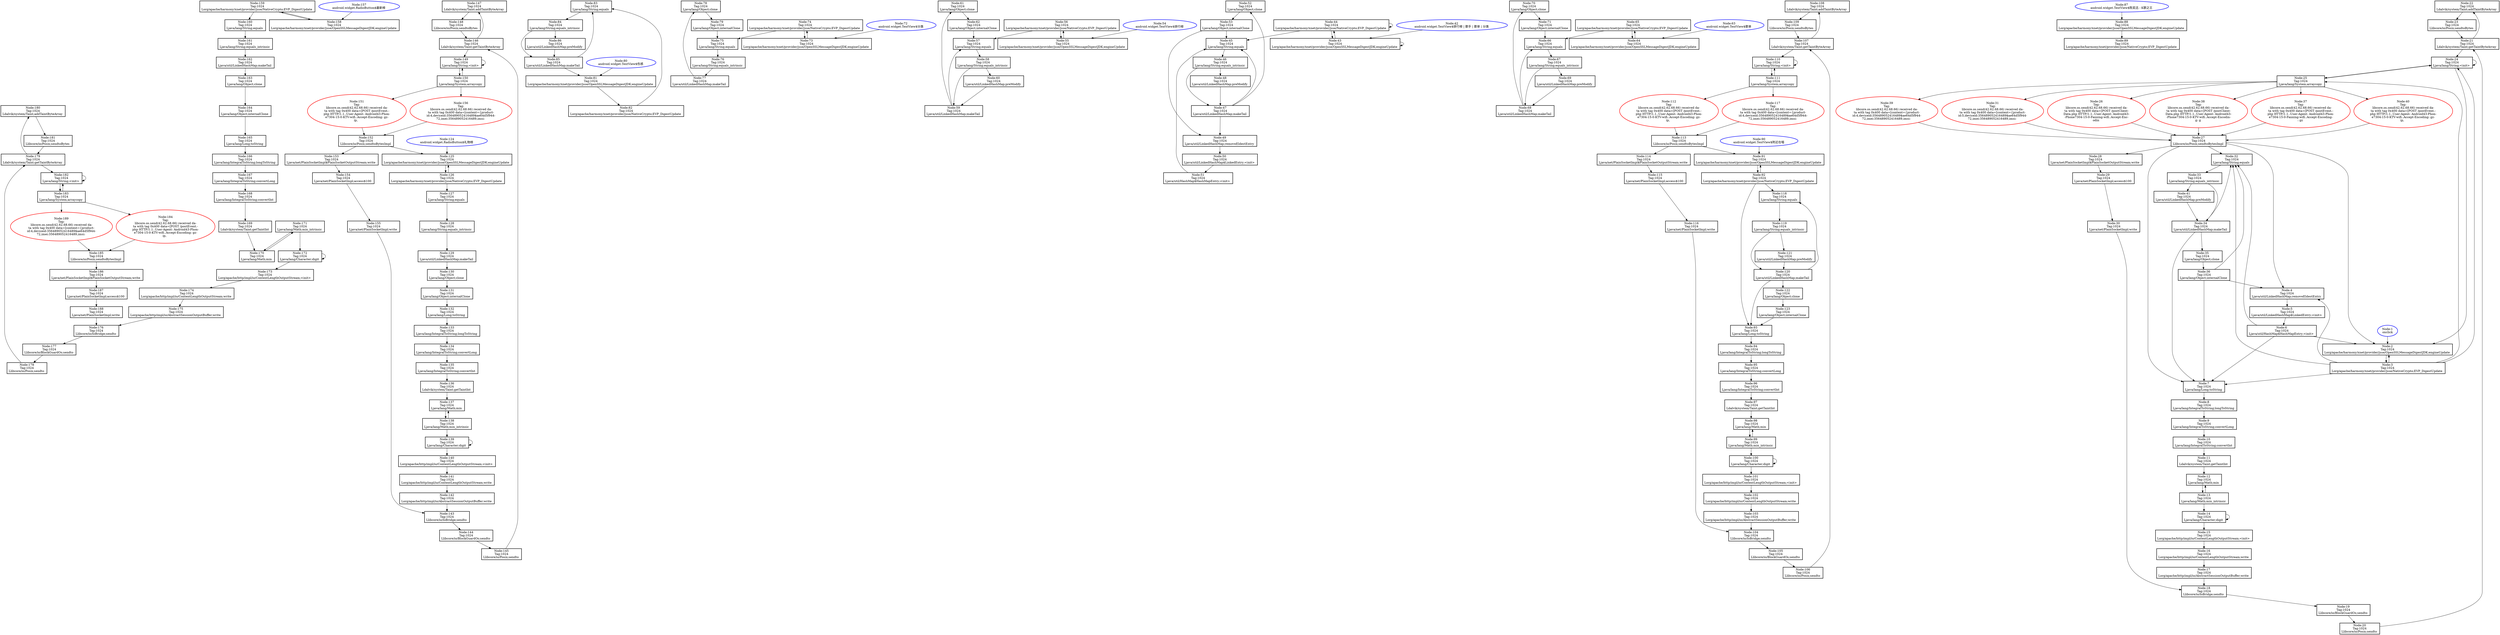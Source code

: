 digraph G {
N180 [shape=box,color=black,style=bold,label="Node:180\nTag:1024\nLdalvik/system/Taint;addTaintByteArray "];
N179 [shape=box,color=black,style=bold,label="Node:179\nTag:1024\nLdalvik/system/Taint;getTaintByteArray "];
N169 [shape=box,color=black,style=bold,label="Node:169\nTag:1024\nLdalvik/system/Taint;getTaintInt "];
N172 [shape=box,color=black,style=bold,label="Node:172\nTag:1024\nLjava/lang/Character;digit "];
N168 [shape=box,color=black,style=bold,label="Node:168\nTag:1024\nLjava/lang/IntegralToString;convertInt "];
N167 [shape=box,color=black,style=bold,label="Node:167\nTag:1024\nLjava/lang/IntegralToString;convertLong "];
N166 [shape=box,color=black,style=bold,label="Node:166\nTag:1024\nLjava/lang/IntegralToString;longToString "];
N165 [shape=box,color=black,style=bold,label="Node:165\nTag:1024\nLjava/lang/Long;toString "];
N170 [shape=box,color=black,style=bold,label="Node:170\nTag:1024\nLjava/lang/Math;min "];
N171 [shape=box,color=black,style=bold,label="Node:171\nTag:1024\nLjava/lang/Math;min_intrinsic "];
N163 [shape=box,color=black,style=bold,label="Node:163\nTag:1024\nLjava/lang/Object;clone "];
N164 [shape=box,color=black,style=bold,label="Node:164\nTag:1024\nLjava/lang/Object;internalClone "];
N182 [shape=box,color=black,style=bold,label="Node:182\nTag:1024\nLjava/lang/String;<init> "];
N160 [shape=box,color=black,style=bold,label="Node:160\nTag:1024\nLjava/lang/String;equals "];
N161 [shape=box,color=black,style=bold,label="Node:161\nTag:1024\nLjava/lang/String;equals_intrinsic "];
N183 [shape=box,color=black,style=bold,label="Node:183\nTag:1024\nLjava/lang/System;arraycopy "];
N186 [shape=box,color=black,style=bold,label="Node:186\nTag:1024\nLjava/net/PlainSocketImpl$PlainSocketOutputStream;write "];
N187 [shape=box,color=black,style=bold,label="Node:187\nTag:1024\nLjava/net/PlainSocketImpl;access$100 "];
N188 [shape=box,color=black,style=bold,label="Node:188\nTag:1024\nLjava/net/PlainSocketImpl;write "];
N162 [shape=box,color=black,style=bold,label="Node:162\nTag:1024\nLjava/util/LinkedHashMap;makeTail "];
N177 [shape=box,color=black,style=bold,label="Node:177\nTag:1024\nLlibcore/io/BlockGuardOs;sendto "];
N176 [shape=box,color=black,style=bold,label="Node:176\nTag:1024\nLlibcore/io/IoBridge;sendto "];
N178 [shape=box,color=black,style=bold,label="Node:178\nTag:1024\nLlibcore/io/Posix;sendto "];
N181 [shape=box,color=black,style=bold,label="Node:181\nTag:1024\nLlibcore/io/Posix;sendtoBytes "];
N185 [shape=box,color=black,style=bold,label="Node:185\nTag:1024\nLlibcore/io/Posix;sendtoBytesImpl "];
N159 [shape=box,color=black,style=bold,label="Node:159\nTag:1024\nLorg/apache/harmony/xnet/provider/jsse/NativeCrypto;EVP_DigestUpdate "];
N158 [shape=box,color=black,style=bold,label="Node:158\nTag:1024\nLorg/apache/harmony/xnet/provider/jsse/OpenSSLMessageDigestJDK;engineUpdate "];
N175 [shape=box,color=black,style=bold,label="Node:175\nTag:1024\nLorg/apache/http/impl/io/AbstractSessionOutputBuffer;write "];
N173 [shape=box,color=black,style=bold,label="Node:173\nTag:1024\nLorg/apache/http/impl/io/ContentLengthOutputStream;<init> "];
N174 [shape=box,color=black,style=bold,label="Node:174\nTag:1024\nLorg/apache/http/impl/io/ContentLengthOutputStream;write "];
N157 [shape=ellipse,color=blue,style=bold,label="Node:157\nandroid.widget.RadioButton$最新榜 "];
N184 [shape=ellipse,color=red,style=bold,label="Node:184\nTag:\nlibcore.os.send(42.62.68.66) received da-\nta with tag 0x400 data=[POST /postEvent.-\nphp HTTP/1.1..User-Agent: Android43-Phon-\ne7304-15-0-KTV-wifi..Accept-Encoding: gz-\nip,  "];
N189 [shape=ellipse,color=red,style=bold,label="Node:189\nTag:\nlibcore.os.send(42.62.68.66) received da-\nta with tag 0x400 data=[content={product-\nid:4,deviceid:356489052416489$ae64d5f944-\n72,imei:356489052416489,imsi: "];
N147 [shape=box,color=black,style=bold,label="Node:147\nTag:1024\nLdalvik/system/Taint;addTaintByteArray "];
N146 [shape=box,color=black,style=bold,label="Node:146\nTag:1024\nLdalvik/system/Taint;getTaintByteArray "];
N136 [shape=box,color=black,style=bold,label="Node:136\nTag:1024\nLdalvik/system/Taint;getTaintInt "];
N139 [shape=box,color=black,style=bold,label="Node:139\nTag:1024\nLjava/lang/Character;digit "];
N135 [shape=box,color=black,style=bold,label="Node:135\nTag:1024\nLjava/lang/IntegralToString;convertInt "];
N134 [shape=box,color=black,style=bold,label="Node:134\nTag:1024\nLjava/lang/IntegralToString;convertLong "];
N133 [shape=box,color=black,style=bold,label="Node:133\nTag:1024\nLjava/lang/IntegralToString;longToString "];
N132 [shape=box,color=black,style=bold,label="Node:132\nTag:1024\nLjava/lang/Long;toString "];
N137 [shape=box,color=black,style=bold,label="Node:137\nTag:1024\nLjava/lang/Math;min "];
N138 [shape=box,color=black,style=bold,label="Node:138\nTag:1024\nLjava/lang/Math;min_intrinsic "];
N130 [shape=box,color=black,style=bold,label="Node:130\nTag:1024\nLjava/lang/Object;clone "];
N131 [shape=box,color=black,style=bold,label="Node:131\nTag:1024\nLjava/lang/Object;internalClone "];
N149 [shape=box,color=black,style=bold,label="Node:149\nTag:1024\nLjava/lang/String;<init> "];
N127 [shape=box,color=black,style=bold,label="Node:127\nTag:1024\nLjava/lang/String;equals "];
N128 [shape=box,color=black,style=bold,label="Node:128\nTag:1024\nLjava/lang/String;equals_intrinsic "];
N150 [shape=box,color=black,style=bold,label="Node:150\nTag:1024\nLjava/lang/System;arraycopy "];
N153 [shape=box,color=black,style=bold,label="Node:153\nTag:1024\nLjava/net/PlainSocketImpl$PlainSocketOutputStream;write "];
N154 [shape=box,color=black,style=bold,label="Node:154\nTag:1024\nLjava/net/PlainSocketImpl;access$100 "];
N155 [shape=box,color=black,style=bold,label="Node:155\nTag:1024\nLjava/net/PlainSocketImpl;write "];
N129 [shape=box,color=black,style=bold,label="Node:129\nTag:1024\nLjava/util/LinkedHashMap;makeTail "];
N144 [shape=box,color=black,style=bold,label="Node:144\nTag:1024\nLlibcore/io/BlockGuardOs;sendto "];
N143 [shape=box,color=black,style=bold,label="Node:143\nTag:1024\nLlibcore/io/IoBridge;sendto "];
N145 [shape=box,color=black,style=bold,label="Node:145\nTag:1024\nLlibcore/io/Posix;sendto "];
N148 [shape=box,color=black,style=bold,label="Node:148\nTag:1024\nLlibcore/io/Posix;sendtoBytes "];
N152 [shape=box,color=black,style=bold,label="Node:152\nTag:1024\nLlibcore/io/Posix;sendtoBytesImpl "];
N126 [shape=box,color=black,style=bold,label="Node:126\nTag:1024\nLorg/apache/harmony/xnet/provider/jsse/NativeCrypto;EVP_DigestUpdate "];
N125 [shape=box,color=black,style=bold,label="Node:125\nTag:1024\nLorg/apache/harmony/xnet/provider/jsse/OpenSSLMessageDigestJDK;engineUpdate "];
N142 [shape=box,color=black,style=bold,label="Node:142\nTag:1024\nLorg/apache/http/impl/io/AbstractSessionOutputBuffer;write "];
N140 [shape=box,color=black,style=bold,label="Node:140\nTag:1024\nLorg/apache/http/impl/io/ContentLengthOutputStream;<init> "];
N141 [shape=box,color=black,style=bold,label="Node:141\nTag:1024\nLorg/apache/http/impl/io/ContentLengthOutputStream;write "];
N124 [shape=ellipse,color=blue,style=bold,label="Node:124\nandroid.widget.RadioButton$礼物榜 "];
N151 [shape=ellipse,color=red,style=bold,label="Node:151\nTag:\nlibcore.os.send(42.62.68.66) received da-\nta with tag 0x400 data=[POST /postEvent.-\nphp HTTP/1.1..User-Agent: Android43-Phon-\ne7304-15-0-KTV-wifi..Accept-Encoding: gz-\nip,  "];
N156 [shape=ellipse,color=red,style=bold,label="Node:156\nTag:\nlibcore.os.send(42.62.68.66) received da-\nta with tag 0x400 data=[content={product-\nid:4,deviceid:356489052416489$ae64d5f944-\n72,imei:356489052416489,imsi: "];
N83 [shape=box,color=black,style=bold,label="Node:83\nTag:1024\nLjava/lang/String;equals "];
N84 [shape=box,color=black,style=bold,label="Node:84\nTag:1024\nLjava/lang/String;equals_intrinsic "];
N85 [shape=box,color=black,style=bold,label="Node:85\nTag:1024\nLjava/util/LinkedHashMap;makeTail "];
N86 [shape=box,color=black,style=bold,label="Node:86\nTag:1024\nLjava/util/LinkedHashMap;preModify "];
N82 [shape=box,color=black,style=bold,label="Node:82\nTag:1024\nLorg/apache/harmony/xnet/provider/jsse/NativeCrypto;EVP_DigestUpdate "];
N81 [shape=box,color=black,style=bold,label="Node:81\nTag:1024\nLorg/apache/harmony/xnet/provider/jsse/OpenSSLMessageDigestJDK;engineUpdate "];
N80 [shape=ellipse,color=blue,style=bold,label="Node:80\nandroid.widget.TextView$伤感 "];
N78 [shape=box,color=black,style=bold,label="Node:78\nTag:1024\nLjava/lang/Object;clone "];
N79 [shape=box,color=black,style=bold,label="Node:79\nTag:1024\nLjava/lang/Object;internalClone "];
N75 [shape=box,color=black,style=bold,label="Node:75\nTag:1024\nLjava/lang/String;equals "];
N76 [shape=box,color=black,style=bold,label="Node:76\nTag:1024\nLjava/lang/String;equals_intrinsic "];
N77 [shape=box,color=black,style=bold,label="Node:77\nTag:1024\nLjava/util/LinkedHashMap;makeTail "];
N74 [shape=box,color=black,style=bold,label="Node:74\nTag:1024\nLorg/apache/harmony/xnet/provider/jsse/NativeCrypto;EVP_DigestUpdate "];
N73 [shape=box,color=black,style=bold,label="Node:73\nTag:1024\nLorg/apache/harmony/xnet/provider/jsse/OpenSSLMessageDigestJDK;engineUpdate "];
N72 [shape=ellipse,color=blue,style=bold,label="Node:72\nandroid.widget.TextView$分类 "];
N61 [shape=box,color=black,style=bold,label="Node:61\nTag:1024\nLjava/lang/Object;clone "];
N62 [shape=box,color=black,style=bold,label="Node:62\nTag:1024\nLjava/lang/Object;internalClone "];
N57 [shape=box,color=black,style=bold,label="Node:57\nTag:1024\nLjava/lang/String;equals "];
N58 [shape=box,color=black,style=bold,label="Node:58\nTag:1024\nLjava/lang/String;equals_intrinsic "];
N59 [shape=box,color=black,style=bold,label="Node:59\nTag:1024\nLjava/util/LinkedHashMap;makeTail "];
N60 [shape=box,color=black,style=bold,label="Node:60\nTag:1024\nLjava/util/LinkedHashMap;preModify "];
N56 [shape=box,color=black,style=bold,label="Node:56\nTag:1024\nLorg/apache/harmony/xnet/provider/jsse/NativeCrypto;EVP_DigestUpdate "];
N55 [shape=box,color=black,style=bold,label="Node:55\nTag:1024\nLorg/apache/harmony/xnet/provider/jsse/OpenSSLMessageDigestJDK;engineUpdate "];
N54 [shape=ellipse,color=blue,style=bold,label="Node:54\nandroid.widget.TextView$排行榜 "];
N52 [shape=box,color=black,style=bold,label="Node:52\nTag:1024\nLjava/lang/Object;clone "];
N53 [shape=box,color=black,style=bold,label="Node:53\nTag:1024\nLjava/lang/Object;internalClone "];
N45 [shape=box,color=black,style=bold,label="Node:45\nTag:1024\nLjava/lang/String;equals "];
N46 [shape=box,color=black,style=bold,label="Node:46\nTag:1024\nLjava/lang/String;equals_intrinsic "];
N51 [shape=box,color=black,style=bold,label="Node:51\nTag:1024\nLjava/util/HashMap$HashMapEntry;<init> "];
N50 [shape=box,color=black,style=bold,label="Node:50\nTag:1024\nLjava/util/LinkedHashMap$LinkedEntry;<init> "];
N47 [shape=box,color=black,style=bold,label="Node:47\nTag:1024\nLjava/util/LinkedHashMap;makeTail "];
N48 [shape=box,color=black,style=bold,label="Node:48\nTag:1024\nLjava/util/LinkedHashMap;preModify "];
N49 [shape=box,color=black,style=bold,label="Node:49\nTag:1024\nLjava/util/LinkedHashMap;removeEldestEntry "];
N44 [shape=box,color=black,style=bold,label="Node:44\nTag:1024\nLorg/apache/harmony/xnet/provider/jsse/NativeCrypto;EVP_DigestUpdate "];
N43 [shape=box,color=black,style=bold,label="Node:43\nTag:1024\nLorg/apache/harmony/xnet/provider/jsse/OpenSSLMessageDigestJDK;engineUpdate "];
N42 [shape=ellipse,color=blue,style=bold,label="Node:42\nandroid.widget.TextView$排行榜 | 歌手 | 歌单 | 分类 "];
N70 [shape=box,color=black,style=bold,label="Node:70\nTag:1024\nLjava/lang/Object;clone "];
N71 [shape=box,color=black,style=bold,label="Node:71\nTag:1024\nLjava/lang/Object;internalClone "];
N66 [shape=box,color=black,style=bold,label="Node:66\nTag:1024\nLjava/lang/String;equals "];
N67 [shape=box,color=black,style=bold,label="Node:67\nTag:1024\nLjava/lang/String;equals_intrinsic "];
N68 [shape=box,color=black,style=bold,label="Node:68\nTag:1024\nLjava/util/LinkedHashMap;makeTail "];
N69 [shape=box,color=black,style=bold,label="Node:69\nTag:1024\nLjava/util/LinkedHashMap;preModify "];
N65 [shape=box,color=black,style=bold,label="Node:65\nTag:1024\nLorg/apache/harmony/xnet/provider/jsse/NativeCrypto;EVP_DigestUpdate "];
N64 [shape=box,color=black,style=bold,label="Node:64\nTag:1024\nLorg/apache/harmony/xnet/provider/jsse/OpenSSLMessageDigestJDK;engineUpdate "];
N63 [shape=ellipse,color=blue,style=bold,label="Node:63\nandroid.widget.TextView$歌单 "];
N108 [shape=box,color=black,style=bold,label="Node:108\nTag:1024\nLdalvik/system/Taint;addTaintByteArray "];
N107 [shape=box,color=black,style=bold,label="Node:107\nTag:1024\nLdalvik/system/Taint;getTaintByteArray "];
N97 [shape=box,color=black,style=bold,label="Node:97\nTag:1024\nLdalvik/system/Taint;getTaintInt "];
N100 [shape=box,color=black,style=bold,label="Node:100\nTag:1024\nLjava/lang/Character;digit "];
N96 [shape=box,color=black,style=bold,label="Node:96\nTag:1024\nLjava/lang/IntegralToString;convertInt "];
N95 [shape=box,color=black,style=bold,label="Node:95\nTag:1024\nLjava/lang/IntegralToString;convertLong "];
N94 [shape=box,color=black,style=bold,label="Node:94\nTag:1024\nLjava/lang/IntegralToString;longToString "];
N93 [shape=box,color=black,style=bold,label="Node:93\nTag:1024\nLjava/lang/Long;toString "];
N98 [shape=box,color=black,style=bold,label="Node:98\nTag:1024\nLjava/lang/Math;min "];
N99 [shape=box,color=black,style=bold,label="Node:99\nTag:1024\nLjava/lang/Math;min_intrinsic "];
N122 [shape=box,color=black,style=bold,label="Node:122\nTag:1024\nLjava/lang/Object;clone "];
N123 [shape=box,color=black,style=bold,label="Node:123\nTag:1024\nLjava/lang/Object;internalClone "];
N110 [shape=box,color=black,style=bold,label="Node:110\nTag:1024\nLjava/lang/String;<init> "];
N118 [shape=box,color=black,style=bold,label="Node:118\nTag:1024\nLjava/lang/String;equals "];
N119 [shape=box,color=black,style=bold,label="Node:119\nTag:1024\nLjava/lang/String;equals_intrinsic "];
N111 [shape=box,color=black,style=bold,label="Node:111\nTag:1024\nLjava/lang/System;arraycopy "];
N114 [shape=box,color=black,style=bold,label="Node:114\nTag:1024\nLjava/net/PlainSocketImpl$PlainSocketOutputStream;write "];
N115 [shape=box,color=black,style=bold,label="Node:115\nTag:1024\nLjava/net/PlainSocketImpl;access$100 "];
N116 [shape=box,color=black,style=bold,label="Node:116\nTag:1024\nLjava/net/PlainSocketImpl;write "];
N120 [shape=box,color=black,style=bold,label="Node:120\nTag:1024\nLjava/util/LinkedHashMap;makeTail "];
N121 [shape=box,color=black,style=bold,label="Node:121\nTag:1024\nLjava/util/LinkedHashMap;preModify "];
N105 [shape=box,color=black,style=bold,label="Node:105\nTag:1024\nLlibcore/io/BlockGuardOs;sendto "];
N104 [shape=box,color=black,style=bold,label="Node:104\nTag:1024\nLlibcore/io/IoBridge;sendto "];
N106 [shape=box,color=black,style=bold,label="Node:106\nTag:1024\nLlibcore/io/Posix;sendto "];
N109 [shape=box,color=black,style=bold,label="Node:109\nTag:1024\nLlibcore/io/Posix;sendtoBytes "];
N113 [shape=box,color=black,style=bold,label="Node:113\nTag:1024\nLlibcore/io/Posix;sendtoBytesImpl "];
N92 [shape=box,color=black,style=bold,label="Node:92\nTag:1024\nLorg/apache/harmony/xnet/provider/jsse/NativeCrypto;EVP_DigestUpdate "];
N91 [shape=box,color=black,style=bold,label="Node:91\nTag:1024\nLorg/apache/harmony/xnet/provider/jsse/OpenSSLMessageDigestJDK;engineUpdate "];
N103 [shape=box,color=black,style=bold,label="Node:103\nTag:1024\nLorg/apache/http/impl/io/AbstractSessionOutputBuffer;write "];
N101 [shape=box,color=black,style=bold,label="Node:101\nTag:1024\nLorg/apache/http/impl/io/ContentLengthOutputStream;<init> "];
N102 [shape=box,color=black,style=bold,label="Node:102\nTag:1024\nLorg/apache/http/impl/io/ContentLengthOutputStream;write "];
N90 [shape=ellipse,color=blue,style=bold,label="Node:90\nandroid.widget.TextView$附近在唱 "];
N112 [shape=ellipse,color=red,style=bold,label="Node:112\nTag:\nlibcore.os.send(42.62.68.66) received da-\nta with tag 0x400 data=[POST /postEvent.-\nphp HTTP/1.1..User-Agent: Android43-Phon-\ne7304-15-0-KTV-wifi..Accept-Encoding: gz-\nip,  "];
N117 [shape=ellipse,color=red,style=bold,label="Node:117\nTag:\nlibcore.os.send(42.62.68.66) received da-\nta with tag 0x400 data=[content={product-\nid:4,deviceid:356489052416489$ae64d5f944-\n72,imei:356489052416489,imsi: "];
N89 [shape=box,color=black,style=bold,label="Node:89\nTag:1024\nLorg/apache/harmony/xnet/provider/jsse/NativeCrypto;EVP_DigestUpdate "];
N88 [shape=box,color=black,style=bold,label="Node:88\nTag:1024\nLorg/apache/harmony/xnet/provider/jsse/OpenSSLMessageDigestJDK;engineUpdate "];
N87 [shape=ellipse,color=blue,style=bold,label="Node:87\nandroid.widget.TextView$陈奕迅 - K歌之王 "];
N22 [shape=box,color=black,style=bold,label="Node:22\nTag:1024\nLdalvik/system/Taint;addTaintByteArray "];
N21 [shape=box,color=black,style=bold,label="Node:21\nTag:1024\nLdalvik/system/Taint;getTaintByteArray "];
N11 [shape=box,color=black,style=bold,label="Node:11\nTag:1024\nLdalvik/system/Taint;getTaintInt "];
N14 [shape=box,color=black,style=bold,label="Node:14\nTag:1024\nLjava/lang/Character;digit "];
N10 [shape=box,color=black,style=bold,label="Node:10\nTag:1024\nLjava/lang/IntegralToString;convertInt "];
N9 [shape=box,color=black,style=bold,label="Node:9\nTag:1024\nLjava/lang/IntegralToString;convertLong "];
N8 [shape=box,color=black,style=bold,label="Node:8\nTag:1024\nLjava/lang/IntegralToString;longToString "];
N7 [shape=box,color=black,style=bold,label="Node:7\nTag:1024\nLjava/lang/Long;toString "];
N12 [shape=box,color=black,style=bold,label="Node:12\nTag:1024\nLjava/lang/Math;min "];
N13 [shape=box,color=black,style=bold,label="Node:13\nTag:1024\nLjava/lang/Math;min_intrinsic "];
N35 [shape=box,color=black,style=bold,label="Node:35\nTag:1024\nLjava/lang/Object;clone "];
N36 [shape=box,color=black,style=bold,label="Node:36\nTag:1024\nLjava/lang/Object;internalClone "];
N24 [shape=box,color=black,style=bold,label="Node:24\nTag:1024\nLjava/lang/String;<init> "];
N32 [shape=box,color=black,style=bold,label="Node:32\nTag:1024\nLjava/lang/String;equals "];
N33 [shape=box,color=black,style=bold,label="Node:33\nTag:1024\nLjava/lang/String;equals_intrinsic "];
N25 [shape=box,color=black,style=bold,label="Node:25\nTag:1024\nLjava/lang/System;arraycopy "];
N28 [shape=box,color=black,style=bold,label="Node:28\nTag:1024\nLjava/net/PlainSocketImpl$PlainSocketOutputStream;write "];
N29 [shape=box,color=black,style=bold,label="Node:29\nTag:1024\nLjava/net/PlainSocketImpl;access$100 "];
N30 [shape=box,color=black,style=bold,label="Node:30\nTag:1024\nLjava/net/PlainSocketImpl;write "];
N6 [shape=box,color=black,style=bold,label="Node:6\nTag:1024\nLjava/util/HashMap$HashMapEntry;<init> "];
N5 [shape=box,color=black,style=bold,label="Node:5\nTag:1024\nLjava/util/LinkedHashMap$LinkedEntry;<init> "];
N34 [shape=box,color=black,style=bold,label="Node:34\nTag:1024\nLjava/util/LinkedHashMap;makeTail "];
N41 [shape=box,color=black,style=bold,label="Node:41\nTag:1024\nLjava/util/LinkedHashMap;preModify "];
N4 [shape=box,color=black,style=bold,label="Node:4\nTag:1024\nLjava/util/LinkedHashMap;removeEldestEntry "];
N19 [shape=box,color=black,style=bold,label="Node:19\nTag:1024\nLlibcore/io/BlockGuardOs;sendto "];
N18 [shape=box,color=black,style=bold,label="Node:18\nTag:1024\nLlibcore/io/IoBridge;sendto "];
N20 [shape=box,color=black,style=bold,label="Node:20\nTag:1024\nLlibcore/io/Posix;sendto "];
N23 [shape=box,color=black,style=bold,label="Node:23\nTag:1024\nLlibcore/io/Posix;sendtoBytes "];
N27 [shape=box,color=black,style=bold,label="Node:27\nTag:1024\nLlibcore/io/Posix;sendtoBytesImpl "];
N3 [shape=box,color=black,style=bold,label="Node:3\nTag:1024\nLorg/apache/harmony/xnet/provider/jsse/NativeCrypto;EVP_DigestUpdate "];
N2 [shape=box,color=black,style=bold,label="Node:2\nTag:1024\nLorg/apache/harmony/xnet/provider/jsse/OpenSSLMessageDigestJDK;engineUpdate "];
N17 [shape=box,color=black,style=bold,label="Node:17\nTag:1024\nLorg/apache/http/impl/io/AbstractSessionOutputBuffer;write "];
N15 [shape=box,color=black,style=bold,label="Node:15\nTag:1024\nLorg/apache/http/impl/io/ContentLengthOutputStream;<init> "];
N16 [shape=box,color=black,style=bold,label="Node:16\nTag:1024\nLorg/apache/http/impl/io/ContentLengthOutputStream;write "];
N26 [shape=ellipse,color=red,style=bold,label="Node:26\nTag:\nlibcore.os.send(42.62.68.66) received da-\nta with tag 0x400 data=[POST /postClient-\nData.php HTTP/1.1..User-Agent: Android43-\n-Phone7304-15-0-Fanxing-wifi..Accept-Enc-\nodin "];
N38 [shape=ellipse,color=red,style=bold,label="Node:38\nTag:\nlibcore.os.send(42.62.68.66) received da-\nta with tag 0x400 data=[POST /postClient-\nData.php HTTP/1.1..User-Agent: Android43-\n-Phone7304-15-0-KTV-wifi..Accept-Encodin-\ng: g "];
N37 [shape=ellipse,color=red,style=bold,label="Node:37\nTag:\nlibcore.os.send(42.62.68.66) received da-\nta with tag 0x400 data=[POST /postEvent.-\nphp HTTP/1.1..User-Agent: Android43-Phon-\ne7304-15-0-Fanxing-wifi..Accept-Encoding-\n: gz "];
N40 [shape=ellipse,color=red,style=bold,label="Node:40\nTag:\nlibcore.os.send(42.62.68.66) received da-\nta with tag 0x400 data=[POST /postEvent.-\nphp HTTP/1.1..User-Agent: Android43-Phon-\ne7304-15-0-KTV-wifi..Accept-Encoding: gz-\nip,  "];
N39 [shape=ellipse,color=red,style=bold,label="Node:39\nTag:\nlibcore.os.send(42.62.68.66) received da-\nta with tag 0x400 data=[content={product-\nid:4,deviceid:356489052416489$ae64d5f944-\n72,imei:356489052416489,imsi: "];
N31 [shape=ellipse,color=red,style=bold,label="Node:31\nTag:\nlibcore.os.send(42.62.68.66) received da-\nta with tag 0x400 data=[content={product-\nid:5,deviceid:356489052416489$ae64d5f944-\n72,imei:356489052416489,imsi: "];
N1 [shape=ellipse,color=blue,style=bold,label="Node:1\nonclick"];
N180 -> N181;
N179 -> N180;
N179 -> N182;
N169 -> N170;
N172 -> N172;
N172 -> N173;
N168 -> N169;
N167 -> N168;
N166 -> N167;
N165 -> N166;
N170 -> N171;
N171 -> N172;
N171 -> N170;
N163 -> N164;
N164 -> N165;
N182 -> N182;
N182 -> N183;
N160 -> N161;
N161 -> N162;
N183 -> N182;
N183 -> N184;
N183 -> N189;
N186 -> N187;
N187 -> N188;
N188 -> N176;
N162 -> N163;
N177 -> N178;
N176 -> N177;
N178 -> N179;
N181 -> N179;
N185 -> N186;
N159 -> N160;
N159 -> N158;
N158 -> N159;
N175 -> N176;
N173 -> N174;
N174 -> N175;
N157 -> N158;
N184 -> N185;
N189 -> N185;
N147 -> N148;
N146 -> N147;
N146 -> N149;
N136 -> N137;
N139 -> N139;
N139 -> N140;
N135 -> N136;
N134 -> N135;
N133 -> N134;
N132 -> N133;
N137 -> N138;
N138 -> N139;
N138 -> N137;
N130 -> N131;
N131 -> N132;
N149 -> N149;
N149 -> N150;
N127 -> N128;
N128 -> N129;
N150 -> N149;
N150 -> N151;
N150 -> N156;
N153 -> N154;
N154 -> N155;
N155 -> N143;
N129 -> N130;
N144 -> N145;
N143 -> N144;
N145 -> N146;
N148 -> N146;
N152 -> N153;
N152 -> N125;
N126 -> N127;
N126 -> N125;
N125 -> N126;
N142 -> N143;
N140 -> N141;
N141 -> N142;
N124 -> N125;
N151 -> N152;
N156 -> N152;
N83 -> N84;
N84 -> N85;
N84 -> N86;
N85 -> N83;
N85 -> N81;
N86 -> N85;
N82 -> N83;
N81 -> N82;
N80 -> N81;
N78 -> N79;
N79 -> N75;
N75 -> N76;
N76 -> N77;
N77 -> N78;
N74 -> N75;
N74 -> N73;
N73 -> N74;
N72 -> N73;
N61 -> N62;
N62 -> N57;
N57 -> N58;
N58 -> N59;
N58 -> N60;
N59 -> N61;
N59 -> N57;
N60 -> N59;
N56 -> N57;
N56 -> N55;
N55 -> N56;
N54 -> N55;
N52 -> N53;
N53 -> N45;
N53 -> N49;
N45 -> N46;
N46 -> N47;
N46 -> N48;
N51 -> N45;
N50 -> N51;
N47 -> N52;
N47 -> N45;
N47 -> N49;
N48 -> N47;
N49 -> N50;
N44 -> N45;
N44 -> N44;
N44 -> N43;
N43 -> N44;
N43 -> N43;
N42 -> N43;
N70 -> N71;
N71 -> N66;
N66 -> N67;
N67 -> N68;
N67 -> N69;
N68 -> N70;
N68 -> N66;
N69 -> N68;
N65 -> N66;
N65 -> N64;
N64 -> N65;
N63 -> N64;
N108 -> N109;
N107 -> N108;
N107 -> N110;
N97 -> N98;
N100 -> N100;
N100 -> N101;
N96 -> N97;
N95 -> N96;
N94 -> N95;
N93 -> N94;
N98 -> N99;
N99 -> N100;
N99 -> N98;
N122 -> N123;
N123 -> N93;
N110 -> N110;
N110 -> N111;
N118 -> N119;
N119 -> N120;
N119 -> N121;
N111 -> N110;
N111 -> N112;
N111 -> N117;
N114 -> N115;
N115 -> N116;
N116 -> N104;
N120 -> N93;
N120 -> N122;
N120 -> N118;
N121 -> N120;
N105 -> N106;
N104 -> N105;
N106 -> N107;
N109 -> N107;
N113 -> N114;
N113 -> N91;
N92 -> N93;
N92 -> N118;
N92 -> N91;
N91 -> N92;
N103 -> N104;
N101 -> N102;
N102 -> N103;
N90 -> N91;
N112 -> N113;
N117 -> N113;
N88 -> N89;
N87 -> N88;
N22 -> N23;
N21 -> N22;
N21 -> N24;
N11 -> N12;
N14 -> N14;
N14 -> N15;
N10 -> N11;
N9 -> N10;
N8 -> N9;
N7 -> N8;
N12 -> N13;
N13 -> N14;
N13 -> N12;
N35 -> N36;
N36 -> N7;
N36 -> N32;
N36 -> N4;
N24 -> N24;
N24 -> N25;
N24 -> N2;
N32 -> N33;
N33 -> N34;
N33 -> N41;
N25 -> N24;
N25 -> N26;
N25 -> N38;
N25 -> N37;
N25 -> N40;
N25 -> N39;
N25 -> N31;
N28 -> N29;
N29 -> N30;
N30 -> N18;
N6 -> N7;
N6 -> N32;
N6 -> N2;
N5 -> N6;
N34 -> N7;
N34 -> N35;
N34 -> N32;
N41 -> N34;
N4 -> N5;
N19 -> N20;
N18 -> N19;
N20 -> N21;
N23 -> N21;
N27 -> N7;
N27 -> N32;
N27 -> N28;
N27 -> N4;
N27 -> N2;
N3 -> N7;
N3 -> N24;
N3 -> N32;
N3 -> N25;
N3 -> N4;
N3 -> N2;
N2 -> N3;
N17 -> N18;
N15 -> N16;
N16 -> N17;
N26 -> N27;
N38 -> N27;
N37 -> N27;
N40 -> N27;
N39 -> N27;
N31 -> N27;
N1 -> N2;
}
